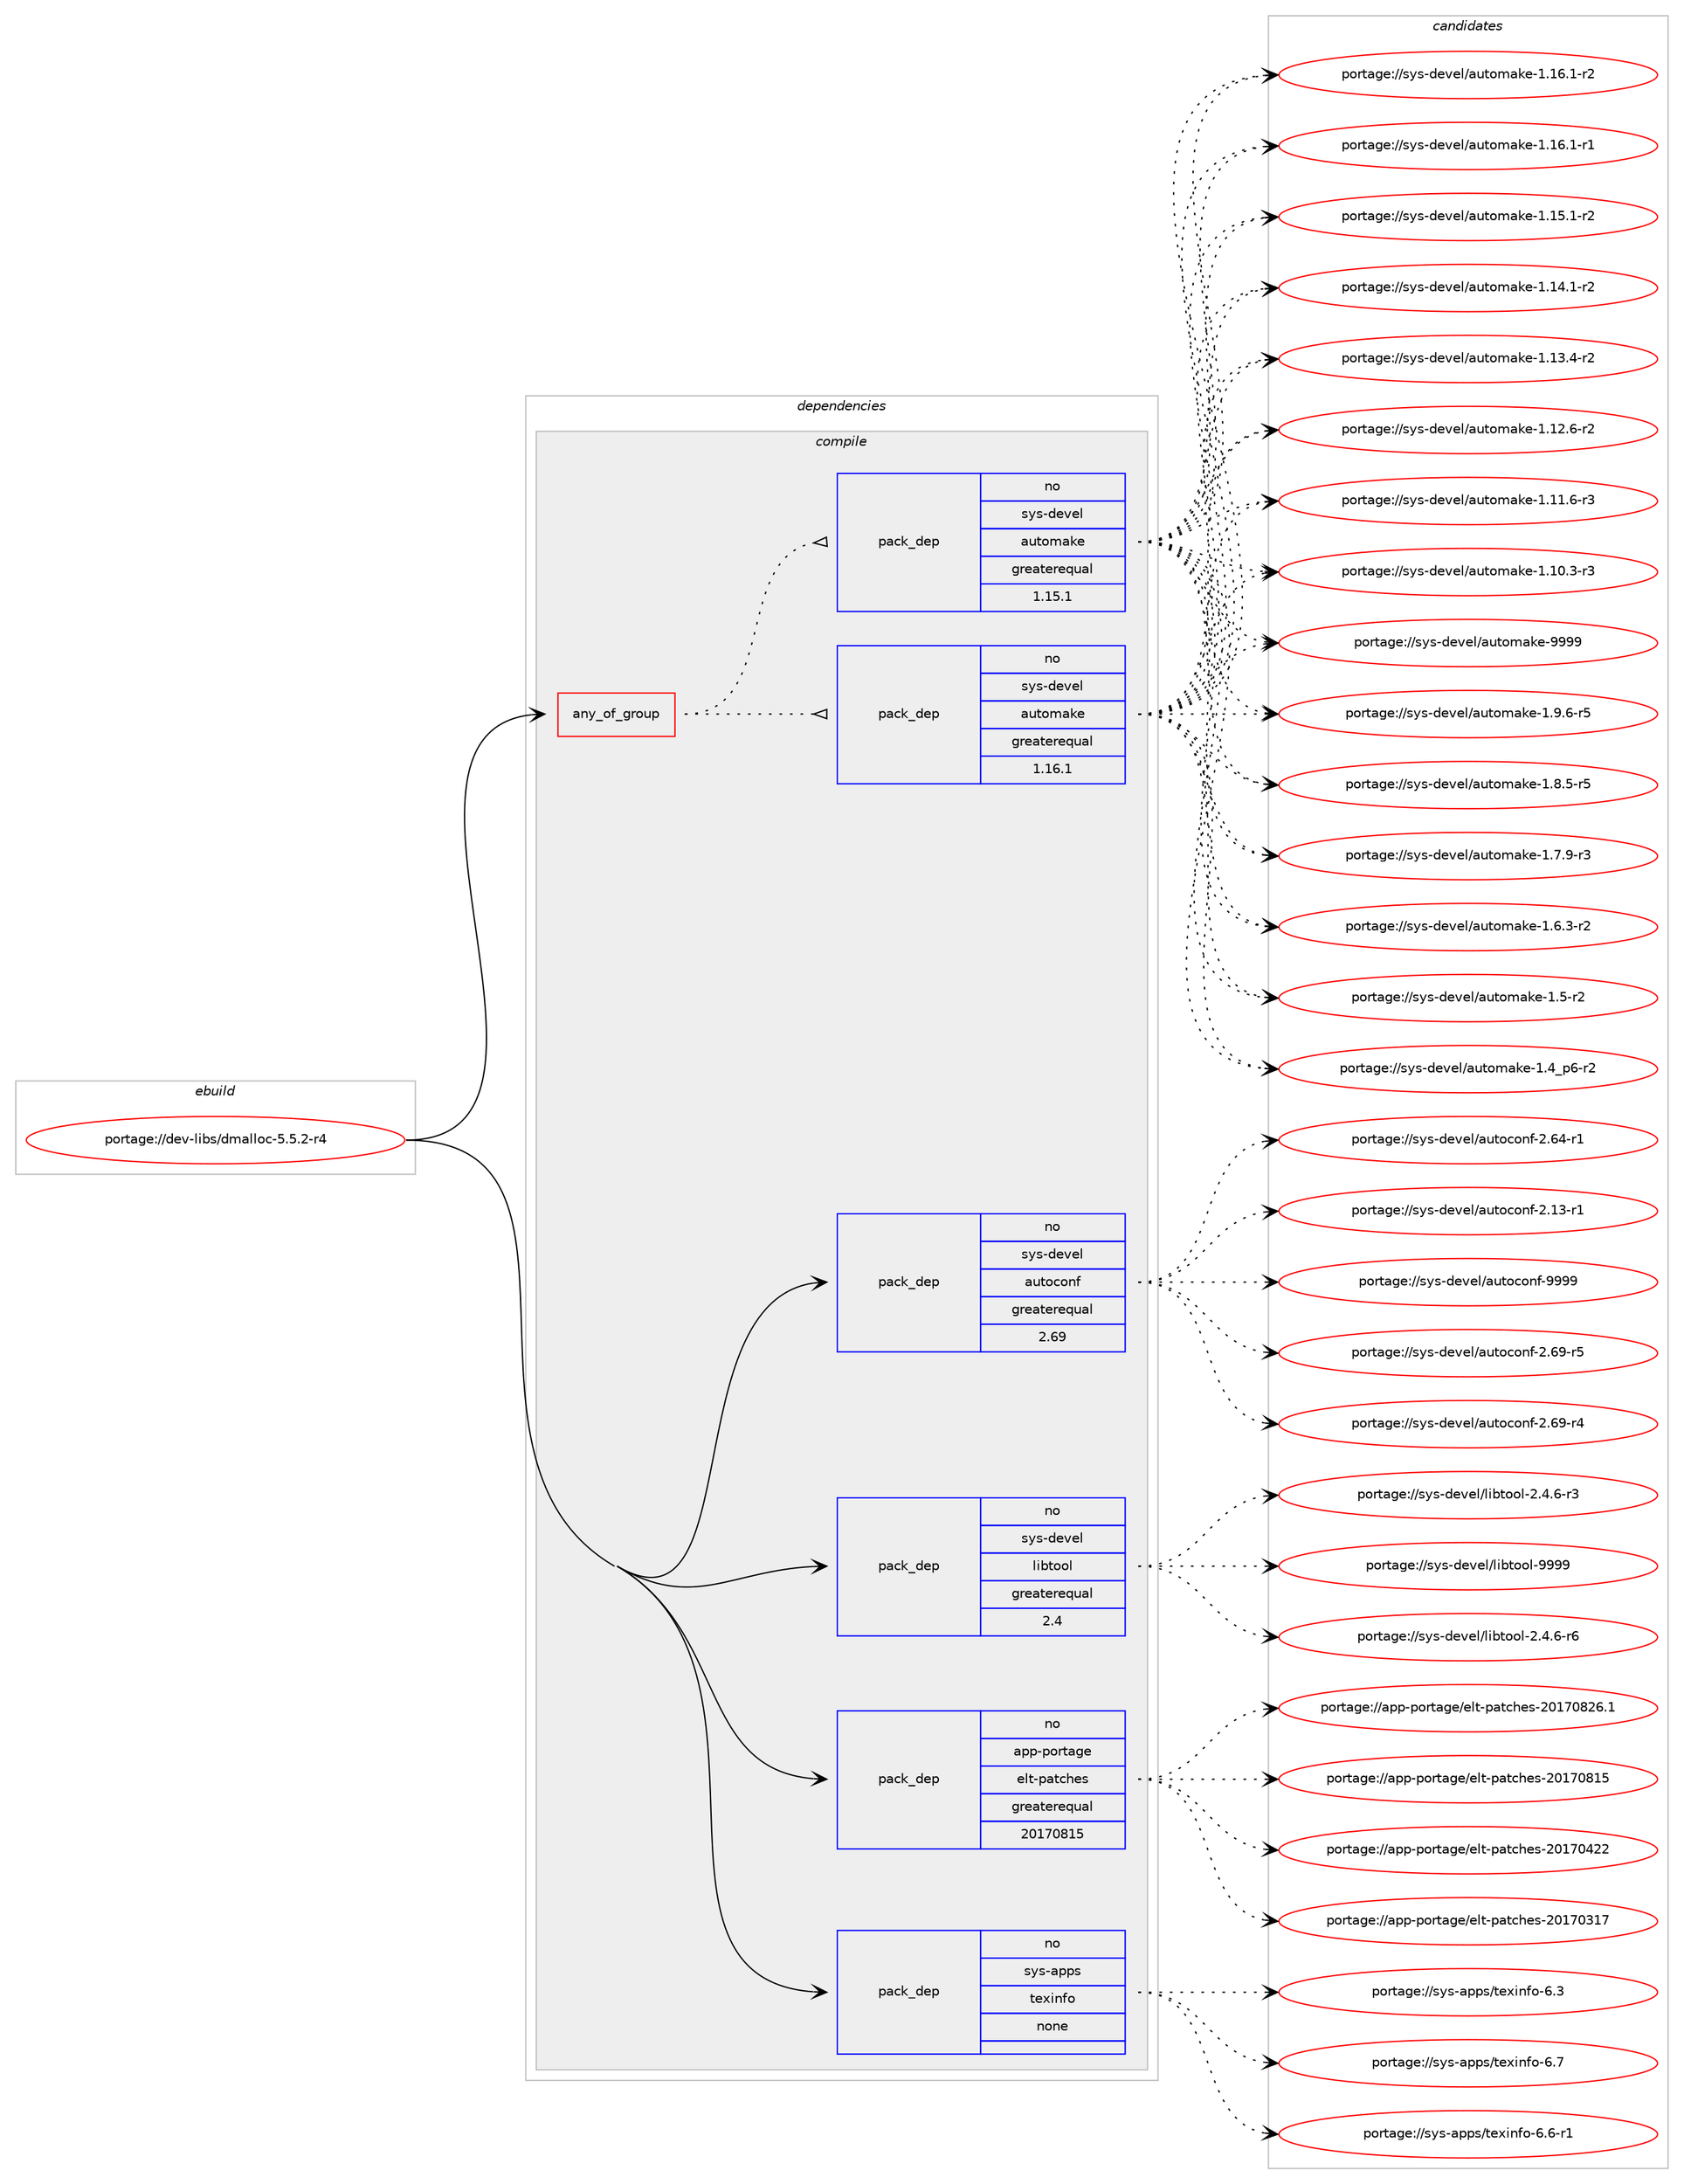 digraph prolog {

# *************
# Graph options
# *************

newrank=true;
concentrate=true;
compound=true;
graph [rankdir=LR,fontname=Helvetica,fontsize=10,ranksep=1.5];#, ranksep=2.5, nodesep=0.2];
edge  [arrowhead=vee];
node  [fontname=Helvetica,fontsize=10];

# **********
# The ebuild
# **********

subgraph cluster_leftcol {
color=gray;
label=<<i>ebuild</i>>;
id [label="portage://dev-libs/dmalloc-5.5.2-r4", color=red, width=4, href="../dev-libs/dmalloc-5.5.2-r4.svg"];
}

# ****************
# The dependencies
# ****************

subgraph cluster_midcol {
color=gray;
label=<<i>dependencies</i>>;
subgraph cluster_compile {
fillcolor="#eeeeee";
style=filled;
label=<<i>compile</i>>;
subgraph any5126 {
dependency515548 [label=<<TABLE BORDER="0" CELLBORDER="1" CELLSPACING="0" CELLPADDING="4"><TR><TD CELLPADDING="10">any_of_group</TD></TR></TABLE>>, shape=none, color=red];subgraph pack384160 {
dependency515549 [label=<<TABLE BORDER="0" CELLBORDER="1" CELLSPACING="0" CELLPADDING="4" WIDTH="220"><TR><TD ROWSPAN="6" CELLPADDING="30">pack_dep</TD></TR><TR><TD WIDTH="110">no</TD></TR><TR><TD>sys-devel</TD></TR><TR><TD>automake</TD></TR><TR><TD>greaterequal</TD></TR><TR><TD>1.16.1</TD></TR></TABLE>>, shape=none, color=blue];
}
dependency515548:e -> dependency515549:w [weight=20,style="dotted",arrowhead="oinv"];
subgraph pack384161 {
dependency515550 [label=<<TABLE BORDER="0" CELLBORDER="1" CELLSPACING="0" CELLPADDING="4" WIDTH="220"><TR><TD ROWSPAN="6" CELLPADDING="30">pack_dep</TD></TR><TR><TD WIDTH="110">no</TD></TR><TR><TD>sys-devel</TD></TR><TR><TD>automake</TD></TR><TR><TD>greaterequal</TD></TR><TR><TD>1.15.1</TD></TR></TABLE>>, shape=none, color=blue];
}
dependency515548:e -> dependency515550:w [weight=20,style="dotted",arrowhead="oinv"];
}
id:e -> dependency515548:w [weight=20,style="solid",arrowhead="vee"];
subgraph pack384162 {
dependency515551 [label=<<TABLE BORDER="0" CELLBORDER="1" CELLSPACING="0" CELLPADDING="4" WIDTH="220"><TR><TD ROWSPAN="6" CELLPADDING="30">pack_dep</TD></TR><TR><TD WIDTH="110">no</TD></TR><TR><TD>app-portage</TD></TR><TR><TD>elt-patches</TD></TR><TR><TD>greaterequal</TD></TR><TR><TD>20170815</TD></TR></TABLE>>, shape=none, color=blue];
}
id:e -> dependency515551:w [weight=20,style="solid",arrowhead="vee"];
subgraph pack384163 {
dependency515552 [label=<<TABLE BORDER="0" CELLBORDER="1" CELLSPACING="0" CELLPADDING="4" WIDTH="220"><TR><TD ROWSPAN="6" CELLPADDING="30">pack_dep</TD></TR><TR><TD WIDTH="110">no</TD></TR><TR><TD>sys-apps</TD></TR><TR><TD>texinfo</TD></TR><TR><TD>none</TD></TR><TR><TD></TD></TR></TABLE>>, shape=none, color=blue];
}
id:e -> dependency515552:w [weight=20,style="solid",arrowhead="vee"];
subgraph pack384164 {
dependency515553 [label=<<TABLE BORDER="0" CELLBORDER="1" CELLSPACING="0" CELLPADDING="4" WIDTH="220"><TR><TD ROWSPAN="6" CELLPADDING="30">pack_dep</TD></TR><TR><TD WIDTH="110">no</TD></TR><TR><TD>sys-devel</TD></TR><TR><TD>autoconf</TD></TR><TR><TD>greaterequal</TD></TR><TR><TD>2.69</TD></TR></TABLE>>, shape=none, color=blue];
}
id:e -> dependency515553:w [weight=20,style="solid",arrowhead="vee"];
subgraph pack384165 {
dependency515554 [label=<<TABLE BORDER="0" CELLBORDER="1" CELLSPACING="0" CELLPADDING="4" WIDTH="220"><TR><TD ROWSPAN="6" CELLPADDING="30">pack_dep</TD></TR><TR><TD WIDTH="110">no</TD></TR><TR><TD>sys-devel</TD></TR><TR><TD>libtool</TD></TR><TR><TD>greaterequal</TD></TR><TR><TD>2.4</TD></TR></TABLE>>, shape=none, color=blue];
}
id:e -> dependency515554:w [weight=20,style="solid",arrowhead="vee"];
}
subgraph cluster_compileandrun {
fillcolor="#eeeeee";
style=filled;
label=<<i>compile and run</i>>;
}
subgraph cluster_run {
fillcolor="#eeeeee";
style=filled;
label=<<i>run</i>>;
}
}

# **************
# The candidates
# **************

subgraph cluster_choices {
rank=same;
color=gray;
label=<<i>candidates</i>>;

subgraph choice384160 {
color=black;
nodesep=1;
choice115121115451001011181011084797117116111109971071014557575757 [label="portage://sys-devel/automake-9999", color=red, width=4,href="../sys-devel/automake-9999.svg"];
choice115121115451001011181011084797117116111109971071014549465746544511453 [label="portage://sys-devel/automake-1.9.6-r5", color=red, width=4,href="../sys-devel/automake-1.9.6-r5.svg"];
choice115121115451001011181011084797117116111109971071014549465646534511453 [label="portage://sys-devel/automake-1.8.5-r5", color=red, width=4,href="../sys-devel/automake-1.8.5-r5.svg"];
choice115121115451001011181011084797117116111109971071014549465546574511451 [label="portage://sys-devel/automake-1.7.9-r3", color=red, width=4,href="../sys-devel/automake-1.7.9-r3.svg"];
choice115121115451001011181011084797117116111109971071014549465446514511450 [label="portage://sys-devel/automake-1.6.3-r2", color=red, width=4,href="../sys-devel/automake-1.6.3-r2.svg"];
choice11512111545100101118101108479711711611110997107101454946534511450 [label="portage://sys-devel/automake-1.5-r2", color=red, width=4,href="../sys-devel/automake-1.5-r2.svg"];
choice115121115451001011181011084797117116111109971071014549465295112544511450 [label="portage://sys-devel/automake-1.4_p6-r2", color=red, width=4,href="../sys-devel/automake-1.4_p6-r2.svg"];
choice11512111545100101118101108479711711611110997107101454946495446494511450 [label="portage://sys-devel/automake-1.16.1-r2", color=red, width=4,href="../sys-devel/automake-1.16.1-r2.svg"];
choice11512111545100101118101108479711711611110997107101454946495446494511449 [label="portage://sys-devel/automake-1.16.1-r1", color=red, width=4,href="../sys-devel/automake-1.16.1-r1.svg"];
choice11512111545100101118101108479711711611110997107101454946495346494511450 [label="portage://sys-devel/automake-1.15.1-r2", color=red, width=4,href="../sys-devel/automake-1.15.1-r2.svg"];
choice11512111545100101118101108479711711611110997107101454946495246494511450 [label="portage://sys-devel/automake-1.14.1-r2", color=red, width=4,href="../sys-devel/automake-1.14.1-r2.svg"];
choice11512111545100101118101108479711711611110997107101454946495146524511450 [label="portage://sys-devel/automake-1.13.4-r2", color=red, width=4,href="../sys-devel/automake-1.13.4-r2.svg"];
choice11512111545100101118101108479711711611110997107101454946495046544511450 [label="portage://sys-devel/automake-1.12.6-r2", color=red, width=4,href="../sys-devel/automake-1.12.6-r2.svg"];
choice11512111545100101118101108479711711611110997107101454946494946544511451 [label="portage://sys-devel/automake-1.11.6-r3", color=red, width=4,href="../sys-devel/automake-1.11.6-r3.svg"];
choice11512111545100101118101108479711711611110997107101454946494846514511451 [label="portage://sys-devel/automake-1.10.3-r3", color=red, width=4,href="../sys-devel/automake-1.10.3-r3.svg"];
dependency515549:e -> choice115121115451001011181011084797117116111109971071014557575757:w [style=dotted,weight="100"];
dependency515549:e -> choice115121115451001011181011084797117116111109971071014549465746544511453:w [style=dotted,weight="100"];
dependency515549:e -> choice115121115451001011181011084797117116111109971071014549465646534511453:w [style=dotted,weight="100"];
dependency515549:e -> choice115121115451001011181011084797117116111109971071014549465546574511451:w [style=dotted,weight="100"];
dependency515549:e -> choice115121115451001011181011084797117116111109971071014549465446514511450:w [style=dotted,weight="100"];
dependency515549:e -> choice11512111545100101118101108479711711611110997107101454946534511450:w [style=dotted,weight="100"];
dependency515549:e -> choice115121115451001011181011084797117116111109971071014549465295112544511450:w [style=dotted,weight="100"];
dependency515549:e -> choice11512111545100101118101108479711711611110997107101454946495446494511450:w [style=dotted,weight="100"];
dependency515549:e -> choice11512111545100101118101108479711711611110997107101454946495446494511449:w [style=dotted,weight="100"];
dependency515549:e -> choice11512111545100101118101108479711711611110997107101454946495346494511450:w [style=dotted,weight="100"];
dependency515549:e -> choice11512111545100101118101108479711711611110997107101454946495246494511450:w [style=dotted,weight="100"];
dependency515549:e -> choice11512111545100101118101108479711711611110997107101454946495146524511450:w [style=dotted,weight="100"];
dependency515549:e -> choice11512111545100101118101108479711711611110997107101454946495046544511450:w [style=dotted,weight="100"];
dependency515549:e -> choice11512111545100101118101108479711711611110997107101454946494946544511451:w [style=dotted,weight="100"];
dependency515549:e -> choice11512111545100101118101108479711711611110997107101454946494846514511451:w [style=dotted,weight="100"];
}
subgraph choice384161 {
color=black;
nodesep=1;
choice115121115451001011181011084797117116111109971071014557575757 [label="portage://sys-devel/automake-9999", color=red, width=4,href="../sys-devel/automake-9999.svg"];
choice115121115451001011181011084797117116111109971071014549465746544511453 [label="portage://sys-devel/automake-1.9.6-r5", color=red, width=4,href="../sys-devel/automake-1.9.6-r5.svg"];
choice115121115451001011181011084797117116111109971071014549465646534511453 [label="portage://sys-devel/automake-1.8.5-r5", color=red, width=4,href="../sys-devel/automake-1.8.5-r5.svg"];
choice115121115451001011181011084797117116111109971071014549465546574511451 [label="portage://sys-devel/automake-1.7.9-r3", color=red, width=4,href="../sys-devel/automake-1.7.9-r3.svg"];
choice115121115451001011181011084797117116111109971071014549465446514511450 [label="portage://sys-devel/automake-1.6.3-r2", color=red, width=4,href="../sys-devel/automake-1.6.3-r2.svg"];
choice11512111545100101118101108479711711611110997107101454946534511450 [label="portage://sys-devel/automake-1.5-r2", color=red, width=4,href="../sys-devel/automake-1.5-r2.svg"];
choice115121115451001011181011084797117116111109971071014549465295112544511450 [label="portage://sys-devel/automake-1.4_p6-r2", color=red, width=4,href="../sys-devel/automake-1.4_p6-r2.svg"];
choice11512111545100101118101108479711711611110997107101454946495446494511450 [label="portage://sys-devel/automake-1.16.1-r2", color=red, width=4,href="../sys-devel/automake-1.16.1-r2.svg"];
choice11512111545100101118101108479711711611110997107101454946495446494511449 [label="portage://sys-devel/automake-1.16.1-r1", color=red, width=4,href="../sys-devel/automake-1.16.1-r1.svg"];
choice11512111545100101118101108479711711611110997107101454946495346494511450 [label="portage://sys-devel/automake-1.15.1-r2", color=red, width=4,href="../sys-devel/automake-1.15.1-r2.svg"];
choice11512111545100101118101108479711711611110997107101454946495246494511450 [label="portage://sys-devel/automake-1.14.1-r2", color=red, width=4,href="../sys-devel/automake-1.14.1-r2.svg"];
choice11512111545100101118101108479711711611110997107101454946495146524511450 [label="portage://sys-devel/automake-1.13.4-r2", color=red, width=4,href="../sys-devel/automake-1.13.4-r2.svg"];
choice11512111545100101118101108479711711611110997107101454946495046544511450 [label="portage://sys-devel/automake-1.12.6-r2", color=red, width=4,href="../sys-devel/automake-1.12.6-r2.svg"];
choice11512111545100101118101108479711711611110997107101454946494946544511451 [label="portage://sys-devel/automake-1.11.6-r3", color=red, width=4,href="../sys-devel/automake-1.11.6-r3.svg"];
choice11512111545100101118101108479711711611110997107101454946494846514511451 [label="portage://sys-devel/automake-1.10.3-r3", color=red, width=4,href="../sys-devel/automake-1.10.3-r3.svg"];
dependency515550:e -> choice115121115451001011181011084797117116111109971071014557575757:w [style=dotted,weight="100"];
dependency515550:e -> choice115121115451001011181011084797117116111109971071014549465746544511453:w [style=dotted,weight="100"];
dependency515550:e -> choice115121115451001011181011084797117116111109971071014549465646534511453:w [style=dotted,weight="100"];
dependency515550:e -> choice115121115451001011181011084797117116111109971071014549465546574511451:w [style=dotted,weight="100"];
dependency515550:e -> choice115121115451001011181011084797117116111109971071014549465446514511450:w [style=dotted,weight="100"];
dependency515550:e -> choice11512111545100101118101108479711711611110997107101454946534511450:w [style=dotted,weight="100"];
dependency515550:e -> choice115121115451001011181011084797117116111109971071014549465295112544511450:w [style=dotted,weight="100"];
dependency515550:e -> choice11512111545100101118101108479711711611110997107101454946495446494511450:w [style=dotted,weight="100"];
dependency515550:e -> choice11512111545100101118101108479711711611110997107101454946495446494511449:w [style=dotted,weight="100"];
dependency515550:e -> choice11512111545100101118101108479711711611110997107101454946495346494511450:w [style=dotted,weight="100"];
dependency515550:e -> choice11512111545100101118101108479711711611110997107101454946495246494511450:w [style=dotted,weight="100"];
dependency515550:e -> choice11512111545100101118101108479711711611110997107101454946495146524511450:w [style=dotted,weight="100"];
dependency515550:e -> choice11512111545100101118101108479711711611110997107101454946495046544511450:w [style=dotted,weight="100"];
dependency515550:e -> choice11512111545100101118101108479711711611110997107101454946494946544511451:w [style=dotted,weight="100"];
dependency515550:e -> choice11512111545100101118101108479711711611110997107101454946494846514511451:w [style=dotted,weight="100"];
}
subgraph choice384162 {
color=black;
nodesep=1;
choice971121124511211111411697103101471011081164511297116991041011154550484955485650544649 [label="portage://app-portage/elt-patches-20170826.1", color=red, width=4,href="../app-portage/elt-patches-20170826.1.svg"];
choice97112112451121111141169710310147101108116451129711699104101115455048495548564953 [label="portage://app-portage/elt-patches-20170815", color=red, width=4,href="../app-portage/elt-patches-20170815.svg"];
choice97112112451121111141169710310147101108116451129711699104101115455048495548525050 [label="portage://app-portage/elt-patches-20170422", color=red, width=4,href="../app-portage/elt-patches-20170422.svg"];
choice97112112451121111141169710310147101108116451129711699104101115455048495548514955 [label="portage://app-portage/elt-patches-20170317", color=red, width=4,href="../app-portage/elt-patches-20170317.svg"];
dependency515551:e -> choice971121124511211111411697103101471011081164511297116991041011154550484955485650544649:w [style=dotted,weight="100"];
dependency515551:e -> choice97112112451121111141169710310147101108116451129711699104101115455048495548564953:w [style=dotted,weight="100"];
dependency515551:e -> choice97112112451121111141169710310147101108116451129711699104101115455048495548525050:w [style=dotted,weight="100"];
dependency515551:e -> choice97112112451121111141169710310147101108116451129711699104101115455048495548514955:w [style=dotted,weight="100"];
}
subgraph choice384163 {
color=black;
nodesep=1;
choice11512111545971121121154711610112010511010211145544655 [label="portage://sys-apps/texinfo-6.7", color=red, width=4,href="../sys-apps/texinfo-6.7.svg"];
choice115121115459711211211547116101120105110102111455446544511449 [label="portage://sys-apps/texinfo-6.6-r1", color=red, width=4,href="../sys-apps/texinfo-6.6-r1.svg"];
choice11512111545971121121154711610112010511010211145544651 [label="portage://sys-apps/texinfo-6.3", color=red, width=4,href="../sys-apps/texinfo-6.3.svg"];
dependency515552:e -> choice11512111545971121121154711610112010511010211145544655:w [style=dotted,weight="100"];
dependency515552:e -> choice115121115459711211211547116101120105110102111455446544511449:w [style=dotted,weight="100"];
dependency515552:e -> choice11512111545971121121154711610112010511010211145544651:w [style=dotted,weight="100"];
}
subgraph choice384164 {
color=black;
nodesep=1;
choice115121115451001011181011084797117116111991111101024557575757 [label="portage://sys-devel/autoconf-9999", color=red, width=4,href="../sys-devel/autoconf-9999.svg"];
choice1151211154510010111810110847971171161119911111010245504654574511453 [label="portage://sys-devel/autoconf-2.69-r5", color=red, width=4,href="../sys-devel/autoconf-2.69-r5.svg"];
choice1151211154510010111810110847971171161119911111010245504654574511452 [label="portage://sys-devel/autoconf-2.69-r4", color=red, width=4,href="../sys-devel/autoconf-2.69-r4.svg"];
choice1151211154510010111810110847971171161119911111010245504654524511449 [label="portage://sys-devel/autoconf-2.64-r1", color=red, width=4,href="../sys-devel/autoconf-2.64-r1.svg"];
choice1151211154510010111810110847971171161119911111010245504649514511449 [label="portage://sys-devel/autoconf-2.13-r1", color=red, width=4,href="../sys-devel/autoconf-2.13-r1.svg"];
dependency515553:e -> choice115121115451001011181011084797117116111991111101024557575757:w [style=dotted,weight="100"];
dependency515553:e -> choice1151211154510010111810110847971171161119911111010245504654574511453:w [style=dotted,weight="100"];
dependency515553:e -> choice1151211154510010111810110847971171161119911111010245504654574511452:w [style=dotted,weight="100"];
dependency515553:e -> choice1151211154510010111810110847971171161119911111010245504654524511449:w [style=dotted,weight="100"];
dependency515553:e -> choice1151211154510010111810110847971171161119911111010245504649514511449:w [style=dotted,weight="100"];
}
subgraph choice384165 {
color=black;
nodesep=1;
choice1151211154510010111810110847108105981161111111084557575757 [label="portage://sys-devel/libtool-9999", color=red, width=4,href="../sys-devel/libtool-9999.svg"];
choice1151211154510010111810110847108105981161111111084550465246544511454 [label="portage://sys-devel/libtool-2.4.6-r6", color=red, width=4,href="../sys-devel/libtool-2.4.6-r6.svg"];
choice1151211154510010111810110847108105981161111111084550465246544511451 [label="portage://sys-devel/libtool-2.4.6-r3", color=red, width=4,href="../sys-devel/libtool-2.4.6-r3.svg"];
dependency515554:e -> choice1151211154510010111810110847108105981161111111084557575757:w [style=dotted,weight="100"];
dependency515554:e -> choice1151211154510010111810110847108105981161111111084550465246544511454:w [style=dotted,weight="100"];
dependency515554:e -> choice1151211154510010111810110847108105981161111111084550465246544511451:w [style=dotted,weight="100"];
}
}

}
